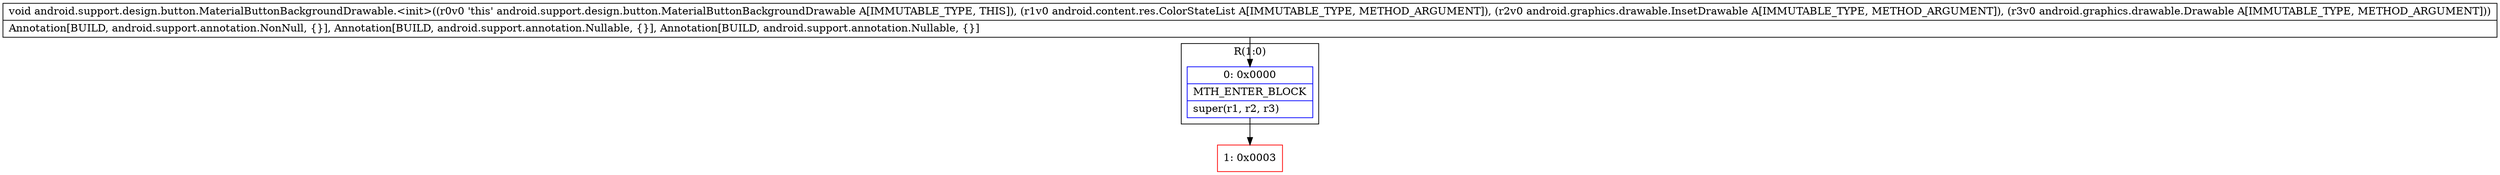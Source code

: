 digraph "CFG forandroid.support.design.button.MaterialButtonBackgroundDrawable.\<init\>(Landroid\/content\/res\/ColorStateList;Landroid\/graphics\/drawable\/InsetDrawable;Landroid\/graphics\/drawable\/Drawable;)V" {
subgraph cluster_Region_2130477314 {
label = "R(1:0)";
node [shape=record,color=blue];
Node_0 [shape=record,label="{0\:\ 0x0000|MTH_ENTER_BLOCK\l|super(r1, r2, r3)\l}"];
}
Node_1 [shape=record,color=red,label="{1\:\ 0x0003}"];
MethodNode[shape=record,label="{void android.support.design.button.MaterialButtonBackgroundDrawable.\<init\>((r0v0 'this' android.support.design.button.MaterialButtonBackgroundDrawable A[IMMUTABLE_TYPE, THIS]), (r1v0 android.content.res.ColorStateList A[IMMUTABLE_TYPE, METHOD_ARGUMENT]), (r2v0 android.graphics.drawable.InsetDrawable A[IMMUTABLE_TYPE, METHOD_ARGUMENT]), (r3v0 android.graphics.drawable.Drawable A[IMMUTABLE_TYPE, METHOD_ARGUMENT]))  | Annotation[BUILD, android.support.annotation.NonNull, \{\}], Annotation[BUILD, android.support.annotation.Nullable, \{\}], Annotation[BUILD, android.support.annotation.Nullable, \{\}]\l}"];
MethodNode -> Node_0;
Node_0 -> Node_1;
}

